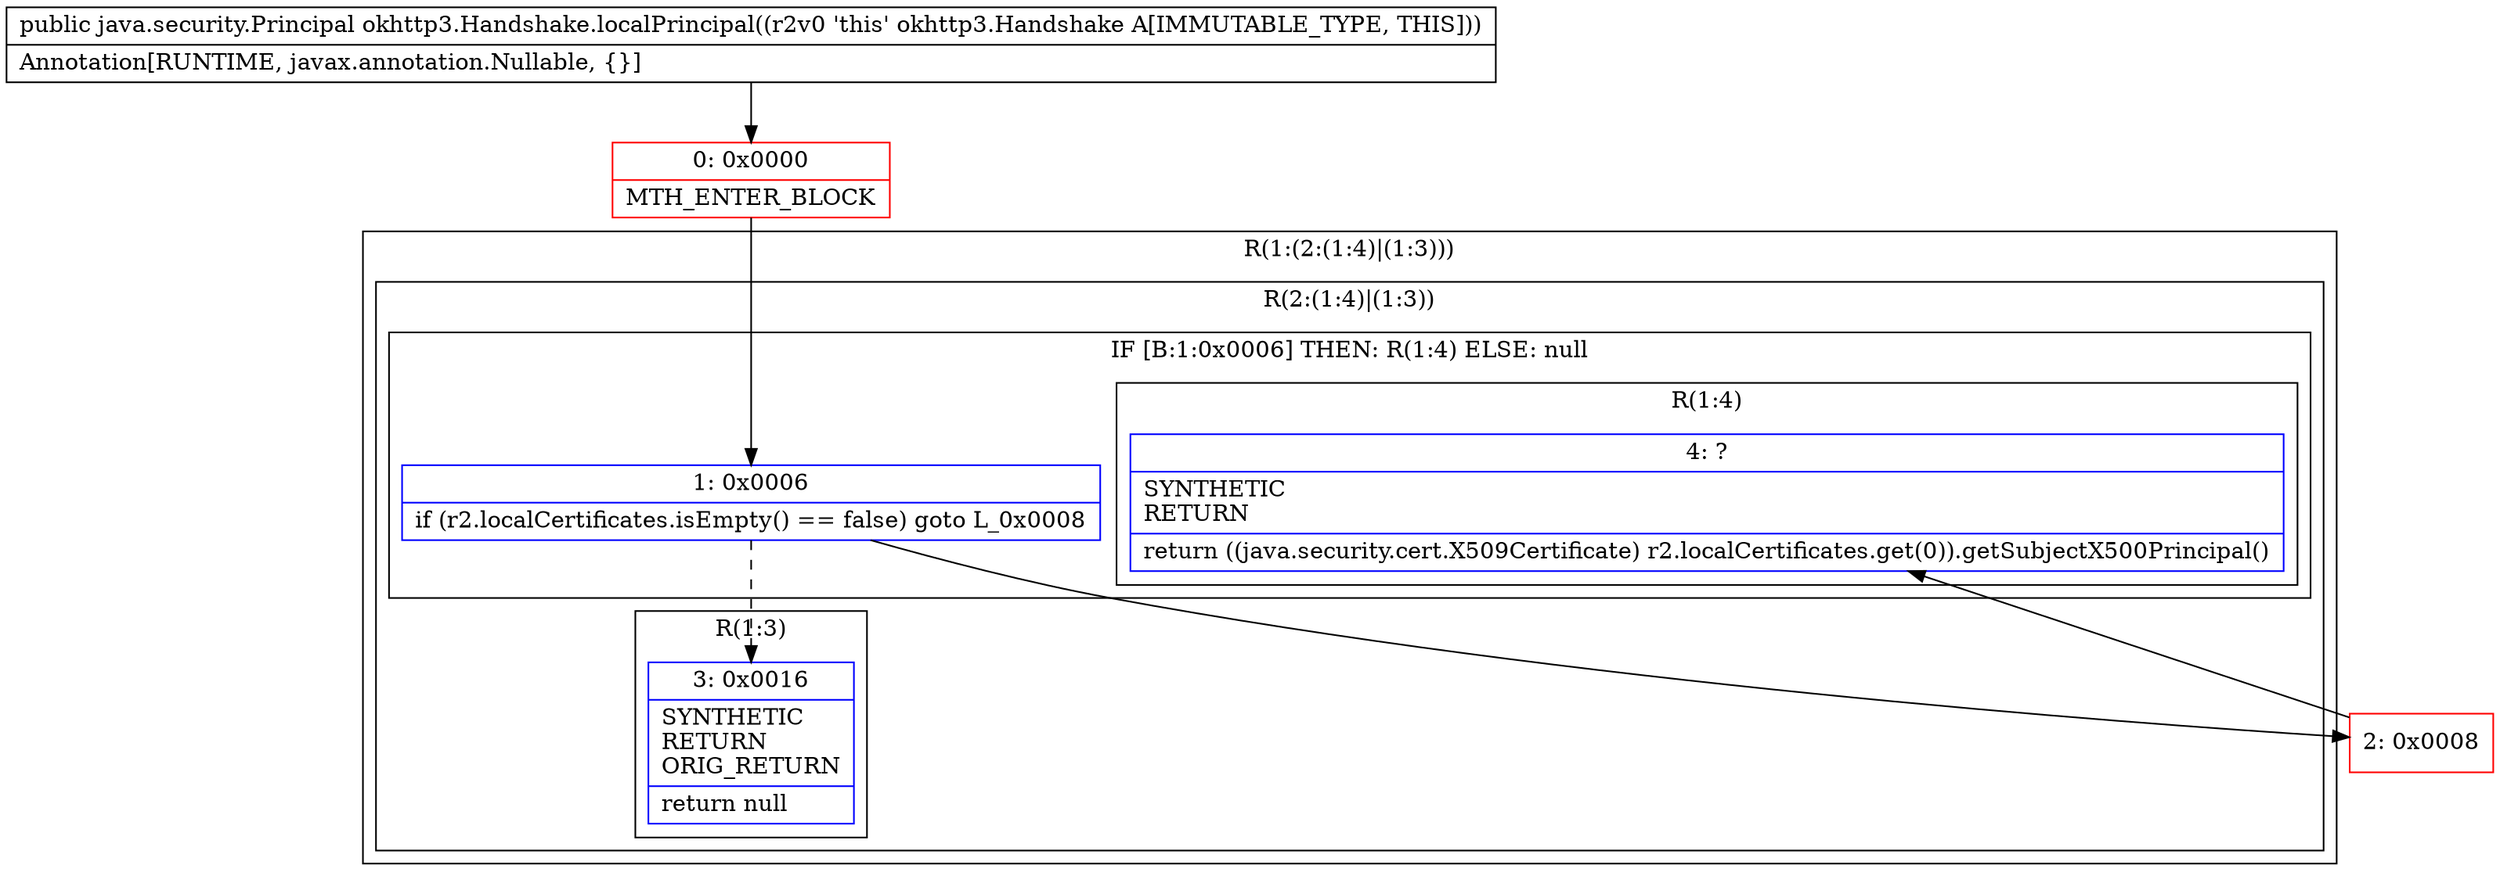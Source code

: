 digraph "CFG forokhttp3.Handshake.localPrincipal()Ljava\/security\/Principal;" {
subgraph cluster_Region_1744995450 {
label = "R(1:(2:(1:4)|(1:3)))";
node [shape=record,color=blue];
subgraph cluster_Region_1411410572 {
label = "R(2:(1:4)|(1:3))";
node [shape=record,color=blue];
subgraph cluster_IfRegion_1782562685 {
label = "IF [B:1:0x0006] THEN: R(1:4) ELSE: null";
node [shape=record,color=blue];
Node_1 [shape=record,label="{1\:\ 0x0006|if (r2.localCertificates.isEmpty() == false) goto L_0x0008\l}"];
subgraph cluster_Region_1366930276 {
label = "R(1:4)";
node [shape=record,color=blue];
Node_4 [shape=record,label="{4\:\ ?|SYNTHETIC\lRETURN\l|return ((java.security.cert.X509Certificate) r2.localCertificates.get(0)).getSubjectX500Principal()\l}"];
}
}
subgraph cluster_Region_765774949 {
label = "R(1:3)";
node [shape=record,color=blue];
Node_3 [shape=record,label="{3\:\ 0x0016|SYNTHETIC\lRETURN\lORIG_RETURN\l|return null\l}"];
}
}
}
Node_0 [shape=record,color=red,label="{0\:\ 0x0000|MTH_ENTER_BLOCK\l}"];
Node_2 [shape=record,color=red,label="{2\:\ 0x0008}"];
MethodNode[shape=record,label="{public java.security.Principal okhttp3.Handshake.localPrincipal((r2v0 'this' okhttp3.Handshake A[IMMUTABLE_TYPE, THIS]))  | Annotation[RUNTIME, javax.annotation.Nullable, \{\}]\l}"];
MethodNode -> Node_0;
Node_1 -> Node_2;
Node_1 -> Node_3[style=dashed];
Node_0 -> Node_1;
Node_2 -> Node_4;
}

